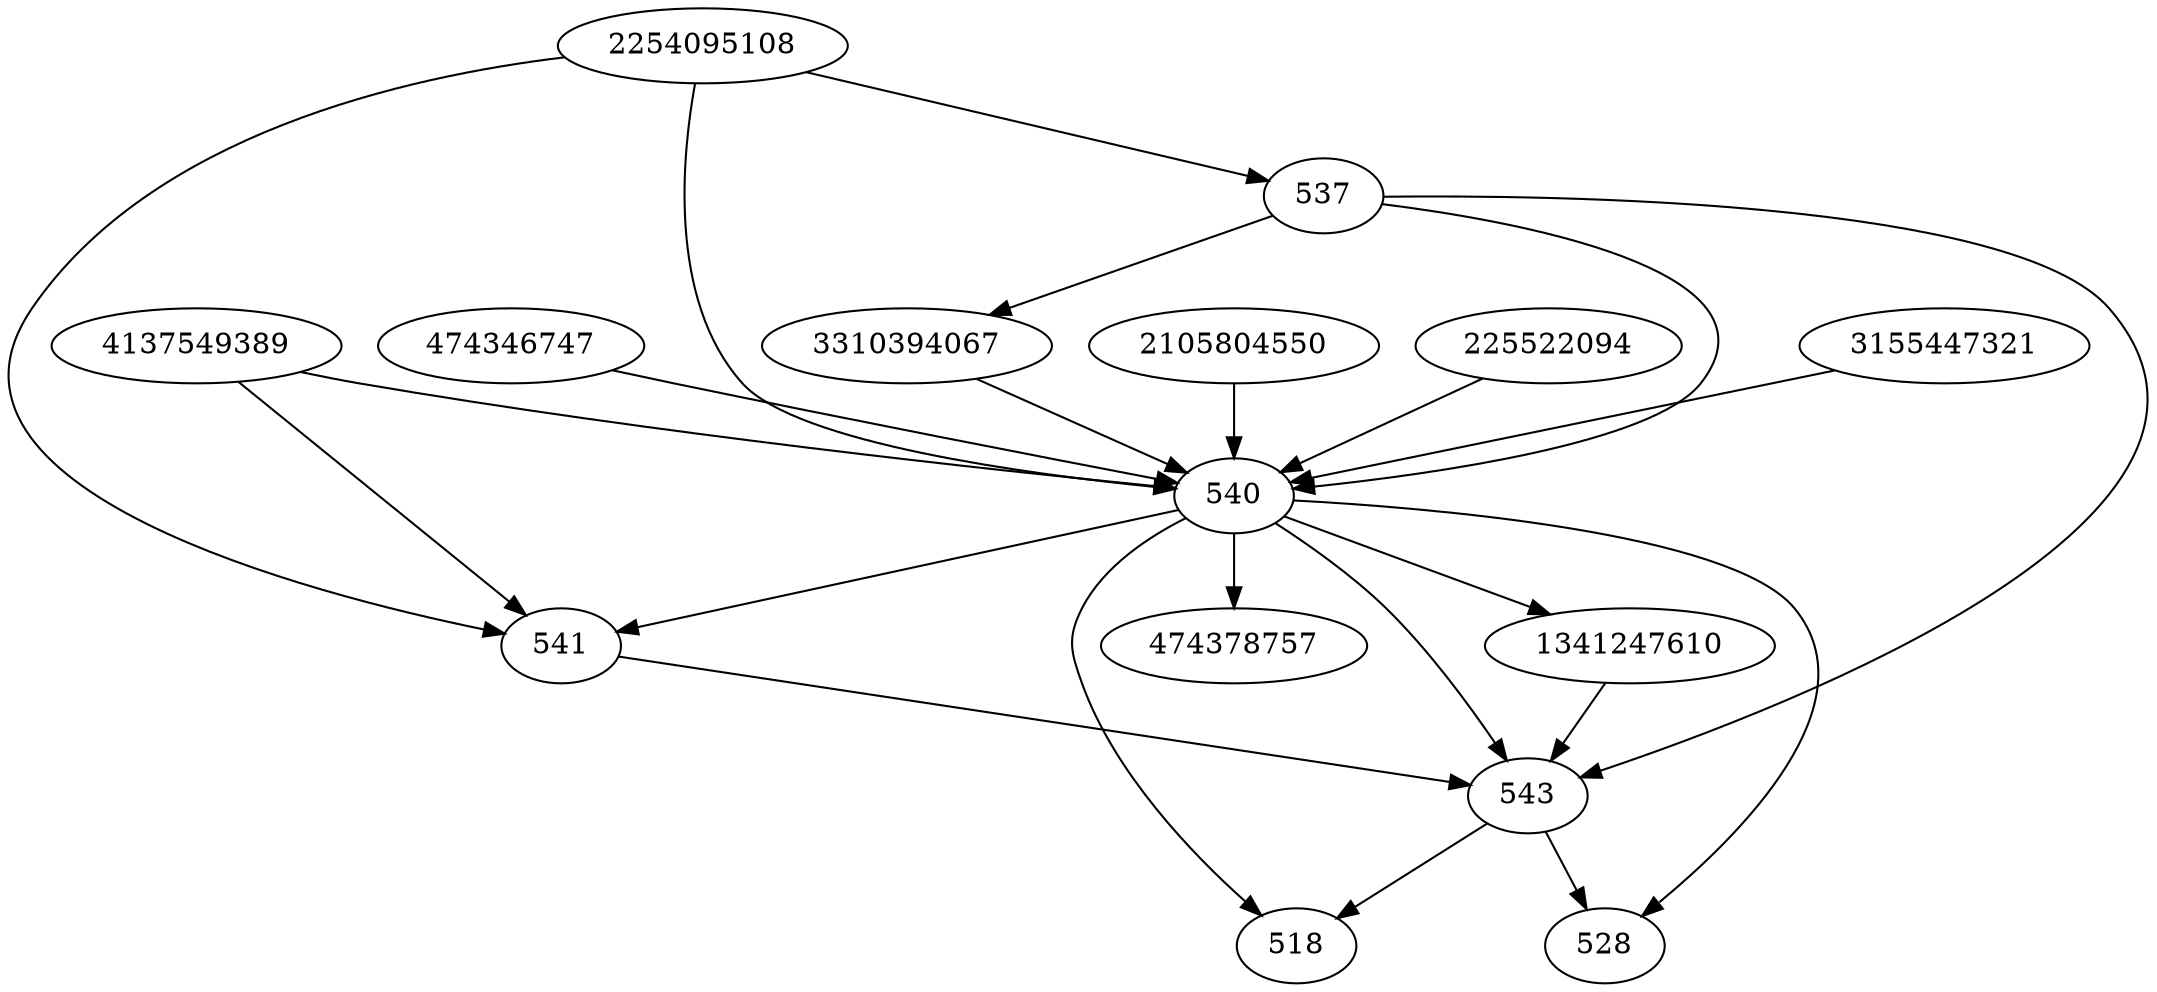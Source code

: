 strict digraph  {
2254095108;
474378757;
2105804550;
518;
4137549389;
225522094;
537;
528;
3310394067;
3155447321;
1341247610;
474346747;
540;
541;
543;
2254095108 -> 537;
2254095108 -> 540;
2254095108 -> 541;
2105804550 -> 540;
4137549389 -> 540;
4137549389 -> 541;
225522094 -> 540;
537 -> 540;
537 -> 3310394067;
537 -> 543;
3310394067 -> 540;
3155447321 -> 540;
1341247610 -> 543;
474346747 -> 540;
540 -> 543;
540 -> 518;
540 -> 528;
540 -> 1341247610;
540 -> 541;
540 -> 474378757;
541 -> 543;
543 -> 518;
543 -> 528;
}
